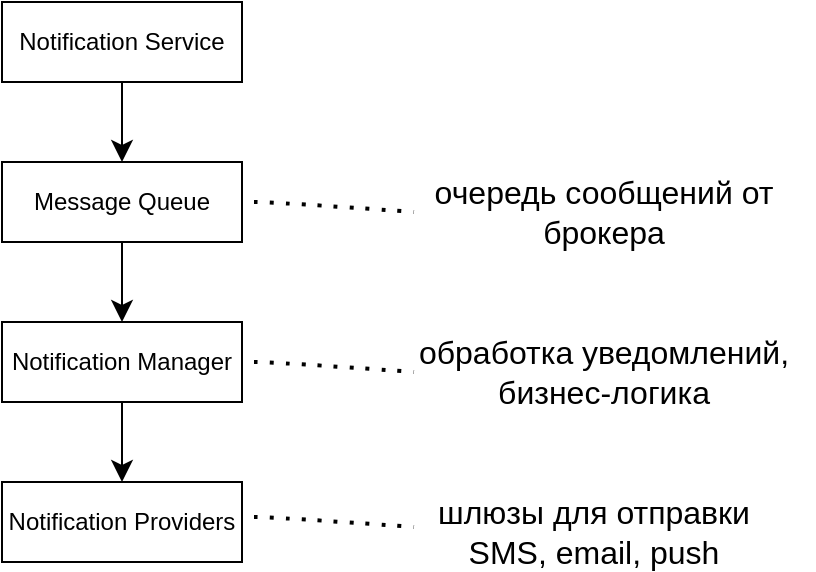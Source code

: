 <mxfile version="24.7.17" pages="5">
  <diagram name="Сервис Уведомлений" id="8u229v29lq2BcVo_2F25">
    <mxGraphModel dx="673" dy="793" grid="1" gridSize="10" guides="1" tooltips="1" connect="1" arrows="1" fold="1" page="1" pageScale="1" pageWidth="827" pageHeight="1169" math="0" shadow="0">
      <root>
        <mxCell id="0" />
        <mxCell id="1" parent="0" />
        <mxCell id="ljyqQJ9re0ZQ6pXNuqWd-1" style="edgeStyle=none;curved=1;rounded=0;orthogonalLoop=1;jettySize=auto;html=1;exitX=0.5;exitY=1;exitDx=0;exitDy=0;fontSize=12;startSize=8;endSize=8;labelBackgroundColor=none;fontColor=default;" parent="1" source="K5M0OInsL-y4KBGy0FoA-1" target="K5M0OInsL-y4KBGy0FoA-4" edge="1">
          <mxGeometry relative="1" as="geometry" />
        </mxCell>
        <mxCell id="K5M0OInsL-y4KBGy0FoA-1" value="Notification Service" style="rounded=0;whiteSpace=wrap;html=1;labelBackgroundColor=none;" parent="1" vertex="1">
          <mxGeometry x="294" y="110" width="120" height="40" as="geometry" />
        </mxCell>
        <mxCell id="ljyqQJ9re0ZQ6pXNuqWd-3" style="edgeStyle=none;curved=1;rounded=0;orthogonalLoop=1;jettySize=auto;html=1;exitX=0.5;exitY=1;exitDx=0;exitDy=0;entryX=0.5;entryY=0;entryDx=0;entryDy=0;fontSize=12;startSize=8;endSize=8;labelBackgroundColor=none;fontColor=default;" parent="1" source="K5M0OInsL-y4KBGy0FoA-2" target="K5M0OInsL-y4KBGy0FoA-5" edge="1">
          <mxGeometry relative="1" as="geometry" />
        </mxCell>
        <mxCell id="K5M0OInsL-y4KBGy0FoA-2" value="Notification Manager" style="rounded=0;whiteSpace=wrap;html=1;labelBackgroundColor=none;" parent="1" vertex="1">
          <mxGeometry x="294" y="270" width="120" height="40" as="geometry" />
        </mxCell>
        <mxCell id="ljyqQJ9re0ZQ6pXNuqWd-2" style="edgeStyle=none;curved=1;rounded=0;orthogonalLoop=1;jettySize=auto;html=1;exitX=0.5;exitY=1;exitDx=0;exitDy=0;entryX=0.5;entryY=0;entryDx=0;entryDy=0;fontSize=12;startSize=8;endSize=8;labelBackgroundColor=none;fontColor=default;" parent="1" source="K5M0OInsL-y4KBGy0FoA-4" target="K5M0OInsL-y4KBGy0FoA-2" edge="1">
          <mxGeometry relative="1" as="geometry" />
        </mxCell>
        <mxCell id="K5M0OInsL-y4KBGy0FoA-4" value="Message Queue" style="rounded=0;whiteSpace=wrap;html=1;labelBackgroundColor=none;" parent="1" vertex="1">
          <mxGeometry x="294" y="190" width="120" height="40" as="geometry" />
        </mxCell>
        <mxCell id="K5M0OInsL-y4KBGy0FoA-5" value="Notification Providers" style="rounded=0;whiteSpace=wrap;html=1;labelBackgroundColor=none;" parent="1" vertex="1">
          <mxGeometry x="294" y="350" width="120" height="40" as="geometry" />
        </mxCell>
        <mxCell id="ljyqQJ9re0ZQ6pXNuqWd-4" value=" шлюзы для отправки SMS, email, push" style="text;html=1;align=center;verticalAlign=middle;whiteSpace=wrap;rounded=0;fontSize=16;labelBackgroundColor=none;" parent="1" vertex="1">
          <mxGeometry x="500" y="360" width="180" height="30" as="geometry" />
        </mxCell>
        <mxCell id="ljyqQJ9re0ZQ6pXNuqWd-6" value="" style="endArrow=none;dashed=1;html=1;dashPattern=1 3;strokeWidth=2;rounded=0;fontSize=12;startSize=8;endSize=8;curved=1;entryX=0;entryY=0.5;entryDx=0;entryDy=0;labelBackgroundColor=none;fontColor=default;" parent="1" edge="1">
          <mxGeometry width="50" height="50" relative="1" as="geometry">
            <mxPoint x="420" y="367.5" as="sourcePoint" />
            <mxPoint x="500" y="372.5" as="targetPoint" />
            <Array as="points">
              <mxPoint x="430" y="367.5" />
            </Array>
          </mxGeometry>
        </mxCell>
        <mxCell id="ljyqQJ9re0ZQ6pXNuqWd-8" value=" обработка уведомлений, бизнес-логика" style="text;html=1;align=center;verticalAlign=middle;whiteSpace=wrap;rounded=0;fontSize=16;labelBackgroundColor=none;" parent="1" vertex="1">
          <mxGeometry x="490" y="280" width="210" height="30" as="geometry" />
        </mxCell>
        <mxCell id="ljyqQJ9re0ZQ6pXNuqWd-9" value="" style="endArrow=none;dashed=1;html=1;dashPattern=1 3;strokeWidth=2;rounded=0;fontSize=12;startSize=8;endSize=8;curved=1;entryX=0;entryY=0.5;entryDx=0;entryDy=0;labelBackgroundColor=none;fontColor=default;" parent="1" edge="1">
          <mxGeometry width="50" height="50" relative="1" as="geometry">
            <mxPoint x="420" y="290" as="sourcePoint" />
            <mxPoint x="500" y="295" as="targetPoint" />
            <Array as="points">
              <mxPoint x="430" y="290" />
            </Array>
          </mxGeometry>
        </mxCell>
        <mxCell id="ljyqQJ9re0ZQ6pXNuqWd-10" value=" очередь сообщений от брокера" style="text;html=1;align=center;verticalAlign=middle;whiteSpace=wrap;rounded=0;fontSize=16;labelBackgroundColor=none;" parent="1" vertex="1">
          <mxGeometry x="490" y="200" width="210" height="30" as="geometry" />
        </mxCell>
        <mxCell id="ljyqQJ9re0ZQ6pXNuqWd-11" value="" style="endArrow=none;dashed=1;html=1;dashPattern=1 3;strokeWidth=2;rounded=0;fontSize=12;startSize=8;endSize=8;curved=1;entryX=0;entryY=0.5;entryDx=0;entryDy=0;labelBackgroundColor=none;fontColor=default;" parent="1" edge="1">
          <mxGeometry width="50" height="50" relative="1" as="geometry">
            <mxPoint x="420" y="210" as="sourcePoint" />
            <mxPoint x="500" y="215" as="targetPoint" />
            <Array as="points">
              <mxPoint x="430" y="210" />
            </Array>
          </mxGeometry>
        </mxCell>
      </root>
    </mxGraphModel>
  </diagram>
  <diagram id="KB7ZoTYQDngyRj3uXj0N" name="Юзерсервис">
    <mxGraphModel dx="1192" dy="1333" grid="1" gridSize="10" guides="1" tooltips="1" connect="1" arrows="1" fold="1" page="0" pageScale="1" pageWidth="827" pageHeight="1169" math="0" shadow="0">
      <root>
        <mxCell id="0" />
        <mxCell id="1" parent="0" />
        <mxCell id="8lPKNnUdquQE2UMV5lz3-1" style="edgeStyle=none;curved=1;rounded=0;orthogonalLoop=1;jettySize=auto;html=1;exitX=0.5;exitY=1;exitDx=0;exitDy=0;fontSize=12;startSize=8;endSize=8;labelBackgroundColor=none;fontColor=default;" parent="1" source="8lPKNnUdquQE2UMV5lz3-2" target="8lPKNnUdquQE2UMV5lz3-6" edge="1">
          <mxGeometry relative="1" as="geometry" />
        </mxCell>
        <mxCell id="8lPKNnUdquQE2UMV5lz3-2" value="&lt;span class=&quot;hljs-keyword&quot;&gt;User&lt;/span&gt; Service" style="rounded=0;whiteSpace=wrap;html=1;labelBackgroundColor=none;" parent="1" vertex="1">
          <mxGeometry x="-19" y="-136" width="120" height="40" as="geometry" />
        </mxCell>
        <mxCell id="8lPKNnUdquQE2UMV5lz3-3" style="edgeStyle=none;curved=1;rounded=0;orthogonalLoop=1;jettySize=auto;html=1;exitX=0.5;exitY=1;exitDx=0;exitDy=0;entryX=0.5;entryY=0;entryDx=0;entryDy=0;fontSize=12;startSize=8;endSize=8;labelBackgroundColor=none;fontColor=default;" parent="1" source="8lPKNnUdquQE2UMV5lz3-4" target="8lPKNnUdquQE2UMV5lz3-7" edge="1">
          <mxGeometry relative="1" as="geometry" />
        </mxCell>
        <mxCell id="8lPKNnUdquQE2UMV5lz3-4" value="&lt;span class=&quot;hljs-keyword&quot;&gt;User&lt;/span&gt; Data Manager" style="rounded=0;whiteSpace=wrap;html=1;labelBackgroundColor=none;" parent="1" vertex="1">
          <mxGeometry x="-19" y="24" width="120" height="40" as="geometry" />
        </mxCell>
        <mxCell id="8lPKNnUdquQE2UMV5lz3-5" style="edgeStyle=none;curved=1;rounded=0;orthogonalLoop=1;jettySize=auto;html=1;exitX=0.5;exitY=1;exitDx=0;exitDy=0;entryX=0.5;entryY=0;entryDx=0;entryDy=0;fontSize=12;startSize=8;endSize=8;labelBackgroundColor=none;fontColor=default;" parent="1" source="8lPKNnUdquQE2UMV5lz3-6" target="8lPKNnUdquQE2UMV5lz3-4" edge="1">
          <mxGeometry relative="1" as="geometry" />
        </mxCell>
        <mxCell id="8lPKNnUdquQE2UMV5lz3-6" value="API Gateway" style="rounded=0;whiteSpace=wrap;html=1;labelBackgroundColor=none;" parent="1" vertex="1">
          <mxGeometry x="-19" y="-56" width="120" height="40" as="geometry" />
        </mxCell>
        <mxCell id="8lPKNnUdquQE2UMV5lz3-7" value="Database Handler" style="rounded=0;whiteSpace=wrap;html=1;labelBackgroundColor=none;" parent="1" vertex="1">
          <mxGeometry x="-19" y="104" width="120" height="40" as="geometry" />
        </mxCell>
        <mxCell id="8lPKNnUdquQE2UMV5lz3-10" value=" обработка данных пользователя" style="text;html=1;align=center;verticalAlign=middle;whiteSpace=wrap;rounded=0;fontSize=16;labelBackgroundColor=none;" parent="1" vertex="1">
          <mxGeometry x="177" y="34" width="210" height="30" as="geometry" />
        </mxCell>
        <mxCell id="8lPKNnUdquQE2UMV5lz3-11" value="" style="endArrow=none;dashed=1;html=1;dashPattern=1 3;strokeWidth=2;rounded=0;fontSize=12;startSize=8;endSize=8;curved=1;entryX=0;entryY=0.5;entryDx=0;entryDy=0;labelBackgroundColor=none;fontColor=default;" parent="1" edge="1">
          <mxGeometry width="50" height="50" relative="1" as="geometry">
            <mxPoint x="107" y="44" as="sourcePoint" />
            <mxPoint x="187" y="49" as="targetPoint" />
            <Array as="points">
              <mxPoint x="117" y="44" />
            </Array>
          </mxGeometry>
        </mxCell>
        <mxCell id="8lPKNnUdquQE2UMV5lz3-12" value=" кэширование часто запрашиваемых данных" style="text;html=1;align=center;verticalAlign=middle;whiteSpace=wrap;rounded=0;fontSize=16;labelBackgroundColor=none;" parent="1" vertex="1">
          <mxGeometry x="380" y="-51" width="210" height="30" as="geometry" />
        </mxCell>
        <mxCell id="8lPKNnUdquQE2UMV5lz3-13" value="" style="endArrow=none;dashed=1;html=1;dashPattern=1 3;strokeWidth=2;rounded=0;fontSize=12;startSize=8;endSize=8;curved=1;entryX=0;entryY=0.5;entryDx=0;entryDy=0;labelBackgroundColor=none;fontColor=default;" parent="1" edge="1">
          <mxGeometry width="50" height="50" relative="1" as="geometry">
            <mxPoint x="310" y="-41" as="sourcePoint" />
            <mxPoint x="390" y="-36" as="targetPoint" />
            <Array as="points">
              <mxPoint x="320" y="-41" />
            </Array>
          </mxGeometry>
        </mxCell>
        <mxCell id="05Uo_n1v1cPXEQg57GDr-1" value="Redis" style="rounded=1;whiteSpace=wrap;html=1;labelBackgroundColor=none;" parent="1" vertex="1">
          <mxGeometry x="187" y="-57" width="110" height="36" as="geometry" />
        </mxCell>
        <mxCell id="05Uo_n1v1cPXEQg57GDr-4" value="" style="endArrow=classic;startArrow=classic;html=1;rounded=0;fontSize=12;startSize=8;endSize=8;curved=1;labelBackgroundColor=none;fontColor=default;" parent="1" edge="1">
          <mxGeometry width="50" height="50" relative="1" as="geometry">
            <mxPoint x="107" y="-36.5" as="sourcePoint" />
            <mxPoint x="177" y="-36.5" as="targetPoint" />
          </mxGeometry>
        </mxCell>
        <mxCell id="05Uo_n1v1cPXEQg57GDr-7" value="Database" style="rounded=1;whiteSpace=wrap;html=1;labelBackgroundColor=none;" parent="1" vertex="1">
          <mxGeometry x="180" y="104" width="110" height="36" as="geometry" />
        </mxCell>
        <mxCell id="05Uo_n1v1cPXEQg57GDr-8" value="" style="endArrow=classic;startArrow=classic;html=1;rounded=0;fontSize=12;startSize=8;endSize=8;curved=1;labelBackgroundColor=none;fontColor=default;" parent="1" edge="1">
          <mxGeometry width="50" height="50" relative="1" as="geometry">
            <mxPoint x="100" y="124.5" as="sourcePoint" />
            <mxPoint x="170" y="124.5" as="targetPoint" />
          </mxGeometry>
        </mxCell>
      </root>
    </mxGraphModel>
  </diagram>
  <diagram id="0x2T0F-3rhfaxgfFCiT6" name="Redis">
    <mxGraphModel dx="933" dy="1624" grid="1" gridSize="10" guides="1" tooltips="1" connect="1" arrows="1" fold="1" page="1" pageScale="1" pageWidth="827" pageHeight="1169" math="0" shadow="0">
      <root>
        <mxCell id="0" />
        <mxCell id="1" parent="0" />
        <mxCell id="Fmk-mqTj_GHn4qWKyl1k-1" style="edgeStyle=none;curved=1;rounded=0;orthogonalLoop=1;jettySize=auto;html=1;exitX=0.5;exitY=1;exitDx=0;exitDy=0;fontSize=12;startSize=8;endSize=8;labelBackgroundColor=none;fontColor=default;" edge="1" parent="1" source="Fmk-mqTj_GHn4qWKyl1k-2" target="Fmk-mqTj_GHn4qWKyl1k-6">
          <mxGeometry relative="1" as="geometry" />
        </mxCell>
        <mxCell id="Fmk-mqTj_GHn4qWKyl1k-2" value="Redis" style="rounded=0;whiteSpace=wrap;html=1;labelBackgroundColor=none;" vertex="1" parent="1">
          <mxGeometry x="280" y="-820" width="120" height="40" as="geometry" />
        </mxCell>
        <mxCell id="Fmk-mqTj_GHn4qWKyl1k-3" style="edgeStyle=none;curved=1;rounded=0;orthogonalLoop=1;jettySize=auto;html=1;exitX=0.5;exitY=1;exitDx=0;exitDy=0;entryX=0.5;entryY=0;entryDx=0;entryDy=0;fontSize=12;startSize=8;endSize=8;labelBackgroundColor=none;fontColor=default;" edge="1" parent="1" source="Fmk-mqTj_GHn4qWKyl1k-4" target="Fmk-mqTj_GHn4qWKyl1k-7">
          <mxGeometry relative="1" as="geometry" />
        </mxCell>
        <mxCell id="Fmk-mqTj_GHn4qWKyl1k-4" value="Cache Manager" style="rounded=0;whiteSpace=wrap;html=1;labelBackgroundColor=none;" vertex="1" parent="1">
          <mxGeometry x="280" y="-660" width="120" height="40" as="geometry" />
        </mxCell>
        <mxCell id="Fmk-mqTj_GHn4qWKyl1k-5" style="edgeStyle=none;curved=1;rounded=0;orthogonalLoop=1;jettySize=auto;html=1;exitX=0.5;exitY=1;exitDx=0;exitDy=0;entryX=0.5;entryY=0;entryDx=0;entryDy=0;fontSize=12;startSize=8;endSize=8;labelBackgroundColor=none;fontColor=default;" edge="1" parent="1" source="Fmk-mqTj_GHn4qWKyl1k-6" target="Fmk-mqTj_GHn4qWKyl1k-4">
          <mxGeometry relative="1" as="geometry" />
        </mxCell>
        <mxCell id="Fmk-mqTj_GHn4qWKyl1k-6" value="Cache API" style="rounded=0;whiteSpace=wrap;html=1;labelBackgroundColor=none;" vertex="1" parent="1">
          <mxGeometry x="280" y="-740" width="120" height="40" as="geometry" />
        </mxCell>
        <mxCell id="Fmk-mqTj_GHn4qWKyl1k-7" value="Redis Storage" style="rounded=0;whiteSpace=wrap;html=1;labelBackgroundColor=none;" vertex="1" parent="1">
          <mxGeometry x="280" y="-580" width="120" height="40" as="geometry" />
        </mxCell>
        <mxCell id="Fmk-mqTj_GHn4qWKyl1k-8" value=" управление кэшированием (запись/удаление)" style="text;html=1;align=center;verticalAlign=middle;whiteSpace=wrap;rounded=0;fontSize=16;labelBackgroundColor=none;" vertex="1" parent="1">
          <mxGeometry x="480" y="-650" width="210" height="30" as="geometry" />
        </mxCell>
        <mxCell id="Fmk-mqTj_GHn4qWKyl1k-9" value="" style="endArrow=none;dashed=1;html=1;dashPattern=1 3;strokeWidth=2;rounded=0;fontSize=12;startSize=8;endSize=8;curved=1;entryX=0;entryY=0.5;entryDx=0;entryDy=0;labelBackgroundColor=none;fontColor=default;" edge="1" parent="1">
          <mxGeometry width="50" height="50" relative="1" as="geometry">
            <mxPoint x="401" y="-640" as="sourcePoint" />
            <mxPoint x="481" y="-635" as="targetPoint" />
            <Array as="points">
              <mxPoint x="411" y="-640" />
            </Array>
          </mxGeometry>
        </mxCell>
        <mxCell id="Fmk-mqTj_GHn4qWKyl1k-10" value=" взаимодействие с юзерсервисом" style="text;html=1;align=center;verticalAlign=middle;whiteSpace=wrap;rounded=0;fontSize=16;labelBackgroundColor=none;" vertex="1" parent="1">
          <mxGeometry x="679" y="-735" width="210" height="30" as="geometry" />
        </mxCell>
        <mxCell id="Fmk-mqTj_GHn4qWKyl1k-11" value="" style="endArrow=none;dashed=1;html=1;dashPattern=1 3;strokeWidth=2;rounded=0;fontSize=12;startSize=8;endSize=8;curved=1;entryX=0;entryY=0.5;entryDx=0;entryDy=0;labelBackgroundColor=none;fontColor=default;" edge="1" parent="1">
          <mxGeometry width="50" height="50" relative="1" as="geometry">
            <mxPoint x="609" y="-725" as="sourcePoint" />
            <mxPoint x="689" y="-720" as="targetPoint" />
            <Array as="points">
              <mxPoint x="619" y="-725" />
            </Array>
          </mxGeometry>
        </mxCell>
        <mxCell id="Fmk-mqTj_GHn4qWKyl1k-12" value="User Service (API)" style="rounded=1;whiteSpace=wrap;html=1;labelBackgroundColor=none;" vertex="1" parent="1">
          <mxGeometry x="486" y="-741" width="110" height="36" as="geometry" />
        </mxCell>
        <mxCell id="Fmk-mqTj_GHn4qWKyl1k-13" value="" style="endArrow=classic;startArrow=classic;html=1;rounded=0;fontSize=12;startSize=8;endSize=8;curved=1;labelBackgroundColor=none;fontColor=default;" edge="1" parent="1">
          <mxGeometry width="50" height="50" relative="1" as="geometry">
            <mxPoint x="406" y="-720.5" as="sourcePoint" />
            <mxPoint x="476" y="-720.5" as="targetPoint" />
          </mxGeometry>
        </mxCell>
        <mxCell id="5ZZcuoaVQRnIAIUHZxDz-1" value=" само кэшированное хранилище" style="text;html=1;align=center;verticalAlign=middle;whiteSpace=wrap;rounded=0;fontSize=16;labelBackgroundColor=none;" vertex="1" parent="1">
          <mxGeometry x="450" y="-570" width="210" height="30" as="geometry" />
        </mxCell>
        <mxCell id="5ZZcuoaVQRnIAIUHZxDz-2" value="" style="endArrow=none;dashed=1;html=1;dashPattern=1 3;strokeWidth=2;rounded=0;fontSize=12;startSize=8;endSize=8;curved=1;entryX=0;entryY=0.5;entryDx=0;entryDy=0;labelBackgroundColor=none;fontColor=default;" edge="1" parent="1">
          <mxGeometry width="50" height="50" relative="1" as="geometry">
            <mxPoint x="401" y="-560" as="sourcePoint" />
            <mxPoint x="481" y="-555" as="targetPoint" />
            <Array as="points">
              <mxPoint x="411" y="-560" />
            </Array>
          </mxGeometry>
        </mxCell>
      </root>
    </mxGraphModel>
  </diagram>
  <diagram id="ITlcEAerhxdx1ewDSkk7" name="Конечное устройство">
    <mxGraphModel dx="778" dy="379" grid="1" gridSize="10" guides="1" tooltips="1" connect="1" arrows="1" fold="1" page="1" pageScale="1" pageWidth="827" pageHeight="1169" math="0" shadow="0">
      <root>
        <mxCell id="0" />
        <mxCell id="1" parent="0" />
        <mxCell id="47N4a9wE6d1OpKK3I9Y0-6" style="edgeStyle=orthogonalEdgeStyle;rounded=0;orthogonalLoop=1;jettySize=auto;html=1;exitX=0.5;exitY=1;exitDx=0;exitDy=0;entryX=0.5;entryY=0;entryDx=0;entryDy=0;" edge="1" parent="1" source="47N4a9wE6d1OpKK3I9Y0-2" target="47N4a9wE6d1OpKK3I9Y0-4">
          <mxGeometry relative="1" as="geometry" />
        </mxCell>
        <mxCell id="47N4a9wE6d1OpKK3I9Y0-2" value="Tablet Device" style="rounded=0;whiteSpace=wrap;html=1;" vertex="1" parent="1">
          <mxGeometry x="180" y="170" width="120" height="40" as="geometry" />
        </mxCell>
        <mxCell id="47N4a9wE6d1OpKK3I9Y0-7" style="edgeStyle=orthogonalEdgeStyle;rounded=0;orthogonalLoop=1;jettySize=auto;html=1;exitX=0.5;exitY=1;exitDx=0;exitDy=0;entryX=0.5;entryY=0;entryDx=0;entryDy=0;" edge="1" parent="1" source="47N4a9wE6d1OpKK3I9Y0-4" target="47N4a9wE6d1OpKK3I9Y0-5">
          <mxGeometry relative="1" as="geometry" />
        </mxCell>
        <mxCell id="47N4a9wE6d1OpKK3I9Y0-4" value="&lt;span class=&quot;hljs-keyword&quot;&gt;User&lt;/span&gt; Data API" style="rounded=0;whiteSpace=wrap;html=1;" vertex="1" parent="1">
          <mxGeometry x="180" y="240" width="120" height="40" as="geometry" />
        </mxCell>
        <mxCell id="47N4a9wE6d1OpKK3I9Y0-14" style="edgeStyle=orthogonalEdgeStyle;rounded=0;orthogonalLoop=1;jettySize=auto;html=1;exitX=0;exitY=0.5;exitDx=0;exitDy=0;entryX=0;entryY=0.25;entryDx=0;entryDy=0;" edge="1" parent="1" source="47N4a9wE6d1OpKK3I9Y0-5" target="47N4a9wE6d1OpKK3I9Y0-2">
          <mxGeometry relative="1" as="geometry">
            <mxPoint x="120" y="180" as="targetPoint" />
          </mxGeometry>
        </mxCell>
        <mxCell id="47N4a9wE6d1OpKK3I9Y0-5" value="Data Visualization" style="rounded=0;whiteSpace=wrap;html=1;" vertex="1" parent="1">
          <mxGeometry x="180" y="320" width="120" height="40" as="geometry" />
        </mxCell>
        <mxCell id="47N4a9wE6d1OpKK3I9Y0-8" value="User Service (API)" style="rounded=1;whiteSpace=wrap;html=1;" vertex="1" parent="1">
          <mxGeometry x="369" y="240" width="90" height="40" as="geometry" />
        </mxCell>
        <mxCell id="47N4a9wE6d1OpKK3I9Y0-9" value="" style="endArrow=classic;startArrow=classic;html=1;rounded=0;entryX=0;entryY=0.5;entryDx=0;entryDy=0;" edge="1" parent="1" target="47N4a9wE6d1OpKK3I9Y0-8">
          <mxGeometry width="50" height="50" relative="1" as="geometry">
            <mxPoint x="300" y="259.5" as="sourcePoint" />
            <mxPoint x="360" y="259.5" as="targetPoint" />
          </mxGeometry>
        </mxCell>
        <mxCell id="47N4a9wE6d1OpKK3I9Y0-10" value="запрос данных о пользователях" style="text;html=1;align=center;verticalAlign=middle;whiteSpace=wrap;rounded=0;" vertex="1" parent="1">
          <mxGeometry x="529" y="245" width="100" height="30" as="geometry" />
        </mxCell>
        <mxCell id="47N4a9wE6d1OpKK3I9Y0-11" value="" style="endArrow=none;dashed=1;html=1;dashPattern=1 3;strokeWidth=2;rounded=0;" edge="1" parent="1">
          <mxGeometry width="50" height="50" relative="1" as="geometry">
            <mxPoint x="459" y="259.41" as="sourcePoint" />
            <mxPoint x="529" y="259.41" as="targetPoint" />
          </mxGeometry>
        </mxCell>
        <mxCell id="47N4a9wE6d1OpKK3I9Y0-12" value="запрос данных о пользователях" style="text;html=1;align=center;verticalAlign=middle;whiteSpace=wrap;rounded=0;" vertex="1" parent="1">
          <mxGeometry x="370" y="325" width="100" height="30" as="geometry" />
        </mxCell>
        <mxCell id="47N4a9wE6d1OpKK3I9Y0-13" value="" style="endArrow=none;dashed=1;html=1;dashPattern=1 3;strokeWidth=2;rounded=0;" edge="1" parent="1">
          <mxGeometry width="50" height="50" relative="1" as="geometry">
            <mxPoint x="300" y="339.41" as="sourcePoint" />
            <mxPoint x="370" y="339.41" as="targetPoint" />
          </mxGeometry>
        </mxCell>
      </root>
    </mxGraphModel>
  </diagram>
  <diagram id="AeAnySIG56XTOcQpvtU4" name="Брокер сообщений">
    <mxGraphModel dx="947" dy="752" grid="1" gridSize="10" guides="1" tooltips="1" connect="1" arrows="1" fold="1" page="1" pageScale="1" pageWidth="827" pageHeight="1169" math="0" shadow="0">
      <root>
        <mxCell id="0" />
        <mxCell id="1" parent="0" />
        <mxCell id="1PMRlM6ij5nB3B17bTWX-1" value="&amp;nbsp;Брокер" style="rounded=0;whiteSpace=wrap;html=1;" parent="1" vertex="1">
          <mxGeometry x="374" y="310" width="80" height="30" as="geometry" />
        </mxCell>
        <mxCell id="1PMRlM6ij5nB3B17bTWX-3" value="Данные поступающие от других сервисов" style="rounded=0;whiteSpace=wrap;html=1;" parent="1" vertex="1">
          <mxGeometry x="360" y="210" width="100" height="50" as="geometry" />
        </mxCell>
        <mxCell id="1PMRlM6ij5nB3B17bTWX-4" style="edgeStyle=orthogonalEdgeStyle;rounded=0;orthogonalLoop=1;jettySize=auto;html=1;exitX=0.5;exitY=1;exitDx=0;exitDy=0;entryX=0.44;entryY=-0.056;entryDx=0;entryDy=0;entryPerimeter=0;" parent="1" source="1PMRlM6ij5nB3B17bTWX-3" target="1PMRlM6ij5nB3B17bTWX-1" edge="1">
          <mxGeometry relative="1" as="geometry" />
        </mxCell>
        <mxCell id="1PMRlM6ij5nB3B17bTWX-5" value="Микросервисы получающие данные посредством чтением топиков" style="rounded=0;whiteSpace=wrap;html=1;" parent="1" vertex="1">
          <mxGeometry x="360" y="390" width="120" height="60" as="geometry" />
        </mxCell>
        <mxCell id="1PMRlM6ij5nB3B17bTWX-6" style="edgeStyle=orthogonalEdgeStyle;rounded=0;orthogonalLoop=1;jettySize=auto;html=1;exitX=0.5;exitY=0;exitDx=0;exitDy=0;entryX=0.585;entryY=1.111;entryDx=0;entryDy=0;entryPerimeter=0;" parent="1" source="1PMRlM6ij5nB3B17bTWX-5" target="1PMRlM6ij5nB3B17bTWX-1" edge="1">
          <mxGeometry relative="1" as="geometry" />
        </mxCell>
        <mxCell id="RcRnVauBLaP9n4kAWPRh-1" value="Очередь" style="rounded=1;whiteSpace=wrap;html=1;" vertex="1" parent="1">
          <mxGeometry x="230" y="312.5" width="70" height="25" as="geometry" />
        </mxCell>
        <mxCell id="RcRnVauBLaP9n4kAWPRh-2" value="" style="endArrow=classic;startArrow=classic;html=1;rounded=0;exitX=1;exitY=0.5;exitDx=0;exitDy=0;" edge="1" parent="1" source="RcRnVauBLaP9n4kAWPRh-1">
          <mxGeometry width="50" height="50" relative="1" as="geometry">
            <mxPoint x="320" y="324.5" as="sourcePoint" />
            <mxPoint x="370" y="324.5" as="targetPoint" />
          </mxGeometry>
        </mxCell>
      </root>
    </mxGraphModel>
  </diagram>
</mxfile>
